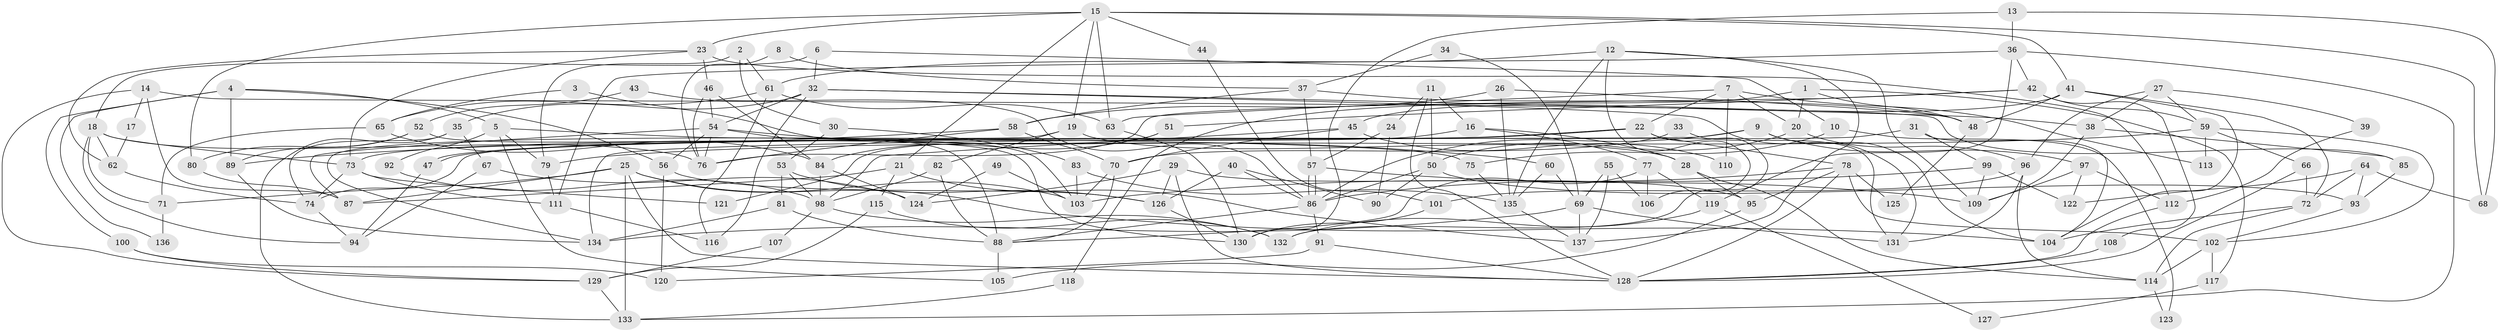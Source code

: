 // coarse degree distribution, {4: 0.07142857142857142, 8: 0.10714285714285714, 6: 0.10714285714285714, 5: 0.19642857142857142, 13: 0.017857142857142856, 7: 0.125, 10: 0.05357142857142857, 3: 0.08928571428571429, 17: 0.017857142857142856, 2: 0.14285714285714285, 12: 0.017857142857142856, 11: 0.03571428571428571, 9: 0.017857142857142856}
// Generated by graph-tools (version 1.1) at 2025/51/03/04/25 22:51:08]
// undirected, 137 vertices, 274 edges
graph export_dot {
  node [color=gray90,style=filled];
  1;
  2;
  3;
  4;
  5;
  6;
  7;
  8;
  9;
  10;
  11;
  12;
  13;
  14;
  15;
  16;
  17;
  18;
  19;
  20;
  21;
  22;
  23;
  24;
  25;
  26;
  27;
  28;
  29;
  30;
  31;
  32;
  33;
  34;
  35;
  36;
  37;
  38;
  39;
  40;
  41;
  42;
  43;
  44;
  45;
  46;
  47;
  48;
  49;
  50;
  51;
  52;
  53;
  54;
  55;
  56;
  57;
  58;
  59;
  60;
  61;
  62;
  63;
  64;
  65;
  66;
  67;
  68;
  69;
  70;
  71;
  72;
  73;
  74;
  75;
  76;
  77;
  78;
  79;
  80;
  81;
  82;
  83;
  84;
  85;
  86;
  87;
  88;
  89;
  90;
  91;
  92;
  93;
  94;
  95;
  96;
  97;
  98;
  99;
  100;
  101;
  102;
  103;
  104;
  105;
  106;
  107;
  108;
  109;
  110;
  111;
  112;
  113;
  114;
  115;
  116;
  117;
  118;
  119;
  120;
  121;
  122;
  123;
  124;
  125;
  126;
  127;
  128;
  129;
  130;
  131;
  132;
  133;
  134;
  135;
  136;
  137;
  1 -- 48;
  1 -- 20;
  1 -- 117;
  1 -- 118;
  2 -- 30;
  2 -- 61;
  2 -- 79;
  3 -- 65;
  3 -- 103;
  4 -- 100;
  4 -- 56;
  4 -- 5;
  4 -- 89;
  4 -- 136;
  5 -- 79;
  5 -- 75;
  5 -- 92;
  5 -- 105;
  6 -- 32;
  6 -- 18;
  6 -- 10;
  7 -- 22;
  7 -- 63;
  7 -- 20;
  7 -- 110;
  7 -- 113;
  8 -- 76;
  8 -- 37;
  9 -- 104;
  9 -- 86;
  9 -- 97;
  9 -- 134;
  10 -- 75;
  10 -- 123;
  11 -- 50;
  11 -- 128;
  11 -- 16;
  11 -- 24;
  12 -- 137;
  12 -- 109;
  12 -- 61;
  12 -- 106;
  12 -- 135;
  13 -- 36;
  13 -- 130;
  13 -- 68;
  14 -- 87;
  14 -- 85;
  14 -- 17;
  14 -- 129;
  15 -- 68;
  15 -- 21;
  15 -- 19;
  15 -- 23;
  15 -- 41;
  15 -- 44;
  15 -- 63;
  15 -- 80;
  16 -- 28;
  16 -- 73;
  16 -- 77;
  17 -- 62;
  18 -- 62;
  18 -- 73;
  18 -- 71;
  18 -- 76;
  18 -- 94;
  19 -- 134;
  19 -- 28;
  19 -- 82;
  20 -- 50;
  20 -- 96;
  21 -- 87;
  21 -- 137;
  21 -- 115;
  22 -- 47;
  22 -- 47;
  22 -- 132;
  22 -- 78;
  23 -- 73;
  23 -- 46;
  23 -- 62;
  23 -- 112;
  24 -- 57;
  24 -- 90;
  25 -- 104;
  25 -- 128;
  25 -- 71;
  25 -- 87;
  25 -- 103;
  25 -- 133;
  26 -- 58;
  26 -- 135;
  26 -- 48;
  27 -- 59;
  27 -- 38;
  27 -- 39;
  27 -- 96;
  28 -- 95;
  28 -- 114;
  29 -- 126;
  29 -- 95;
  29 -- 124;
  29 -- 128;
  30 -- 53;
  30 -- 83;
  31 -- 104;
  31 -- 99;
  31 -- 74;
  32 -- 35;
  32 -- 54;
  32 -- 38;
  32 -- 116;
  32 -- 131;
  33 -- 70;
  33 -- 131;
  34 -- 69;
  34 -- 37;
  35 -- 67;
  35 -- 74;
  35 -- 133;
  36 -- 42;
  36 -- 133;
  36 -- 111;
  36 -- 119;
  37 -- 58;
  37 -- 48;
  37 -- 57;
  38 -- 109;
  38 -- 85;
  39 -- 112;
  40 -- 86;
  40 -- 126;
  40 -- 90;
  41 -- 45;
  41 -- 48;
  41 -- 72;
  41 -- 104;
  42 -- 76;
  42 -- 59;
  42 -- 51;
  42 -- 108;
  43 -- 86;
  43 -- 52;
  44 -- 101;
  45 -- 98;
  45 -- 70;
  45 -- 110;
  46 -- 54;
  46 -- 76;
  46 -- 84;
  47 -- 94;
  48 -- 125;
  49 -- 103;
  49 -- 124;
  50 -- 93;
  50 -- 90;
  50 -- 86;
  51 -- 84;
  51 -- 121;
  52 -- 80;
  52 -- 89;
  52 -- 130;
  53 -- 98;
  53 -- 81;
  53 -- 126;
  54 -- 88;
  54 -- 76;
  54 -- 56;
  54 -- 60;
  54 -- 87;
  55 -- 69;
  55 -- 106;
  55 -- 137;
  56 -- 126;
  56 -- 120;
  57 -- 86;
  57 -- 86;
  57 -- 109;
  58 -- 76;
  58 -- 89;
  58 -- 70;
  59 -- 102;
  59 -- 66;
  59 -- 79;
  59 -- 113;
  60 -- 69;
  60 -- 135;
  61 -- 116;
  61 -- 63;
  61 -- 65;
  62 -- 74;
  63 -- 130;
  64 -- 72;
  64 -- 122;
  64 -- 68;
  64 -- 93;
  65 -- 71;
  65 -- 84;
  66 -- 128;
  66 -- 72;
  67 -- 124;
  67 -- 94;
  69 -- 131;
  69 -- 137;
  69 -- 134;
  70 -- 88;
  70 -- 103;
  71 -- 136;
  72 -- 114;
  72 -- 104;
  73 -- 111;
  73 -- 74;
  73 -- 121;
  74 -- 94;
  75 -- 135;
  77 -- 88;
  77 -- 106;
  77 -- 119;
  78 -- 86;
  78 -- 95;
  78 -- 102;
  78 -- 125;
  78 -- 128;
  79 -- 111;
  80 -- 87;
  81 -- 134;
  81 -- 88;
  82 -- 98;
  82 -- 88;
  83 -- 103;
  83 -- 135;
  84 -- 98;
  84 -- 124;
  85 -- 93;
  86 -- 88;
  86 -- 91;
  88 -- 105;
  89 -- 134;
  91 -- 128;
  91 -- 120;
  92 -- 98;
  93 -- 102;
  95 -- 105;
  96 -- 101;
  96 -- 114;
  96 -- 131;
  97 -- 112;
  97 -- 109;
  97 -- 122;
  98 -- 132;
  98 -- 107;
  99 -- 103;
  99 -- 109;
  99 -- 122;
  100 -- 129;
  100 -- 120;
  101 -- 130;
  102 -- 114;
  102 -- 117;
  107 -- 129;
  108 -- 128;
  111 -- 116;
  112 -- 128;
  114 -- 123;
  115 -- 129;
  115 -- 132;
  117 -- 127;
  118 -- 133;
  119 -- 127;
  119 -- 132;
  126 -- 130;
  129 -- 133;
  135 -- 137;
}
